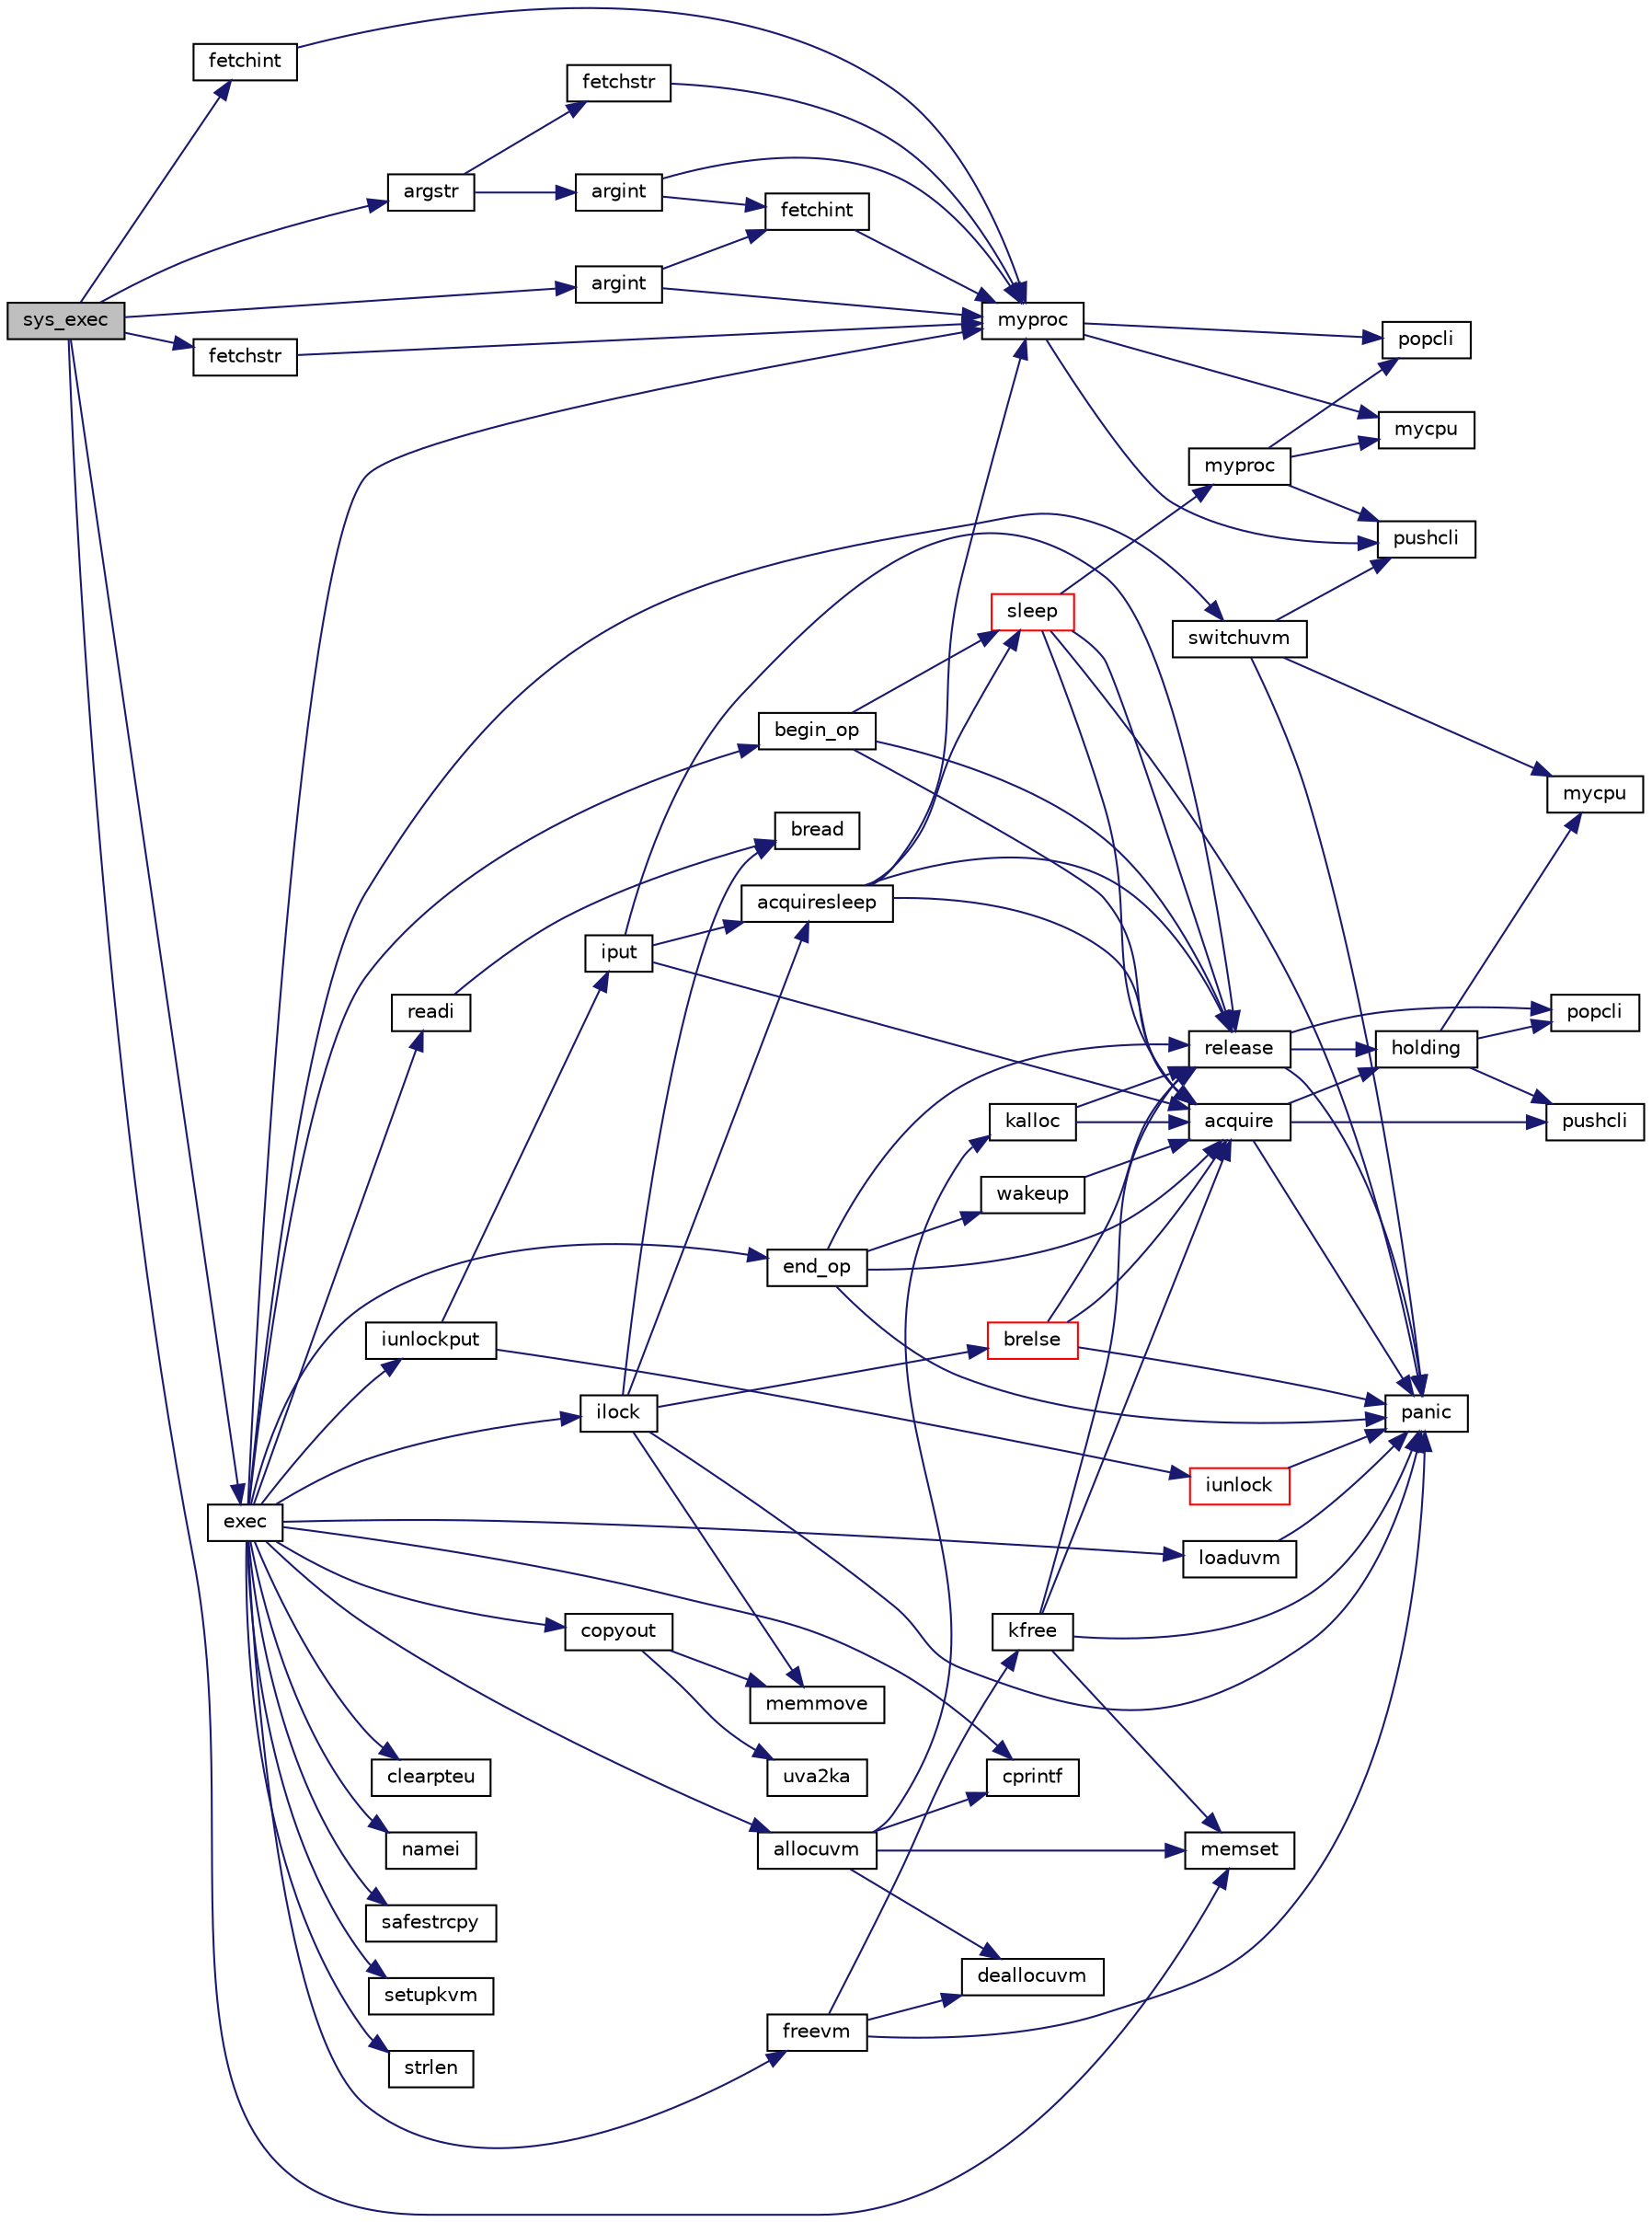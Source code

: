 digraph "sys_exec"
{
 // LATEX_PDF_SIZE
  edge [fontname="Helvetica",fontsize="10",labelfontname="Helvetica",labelfontsize="10"];
  node [fontname="Helvetica",fontsize="10",shape=record];
  rankdir="LR";
  Node1 [label="sys_exec",height=0.2,width=0.4,color="black", fillcolor="grey75", style="filled", fontcolor="black",tooltip=" "];
  Node1 -> Node2 [color="midnightblue",fontsize="10",style="solid"];
  Node2 [label="argint",height=0.2,width=0.4,color="black", fillcolor="white", style="filled",URL="$d5/d64/defs_8h.html#a75bc8d8c7ea0b4b39d4f470e18e0dba7",tooltip=" "];
  Node2 -> Node3 [color="midnightblue",fontsize="10",style="solid"];
  Node3 [label="fetchint",height=0.2,width=0.4,color="black", fillcolor="white", style="filled",URL="$db/dd8/syscall_8c.html#a918cadc6c55aa7ac38982659c27a3a75",tooltip=" "];
  Node3 -> Node4 [color="midnightblue",fontsize="10",style="solid"];
  Node4 [label="myproc",height=0.2,width=0.4,color="black", fillcolor="white", style="filled",URL="$d5/d64/defs_8h.html#addb64b689e3c266aaa67cc0126bba441",tooltip=" "];
  Node4 -> Node5 [color="midnightblue",fontsize="10",style="solid"];
  Node5 [label="mycpu",height=0.2,width=0.4,color="black", fillcolor="white", style="filled",URL="$d3/dda/proc_8c.html#a6ab45dc363c8d9b7beb14c25be49c6d7",tooltip=" "];
  Node4 -> Node6 [color="midnightblue",fontsize="10",style="solid"];
  Node6 [label="popcli",height=0.2,width=0.4,color="black", fillcolor="white", style="filled",URL="$d5/d64/defs_8h.html#ae3424f669269fef400ce29c3aeb43fdb",tooltip=" "];
  Node4 -> Node7 [color="midnightblue",fontsize="10",style="solid"];
  Node7 [label="pushcli",height=0.2,width=0.4,color="black", fillcolor="white", style="filled",URL="$d5/d64/defs_8h.html#a206b749d1b7768dadce61cbcde7e0f1c",tooltip=" "];
  Node2 -> Node4 [color="midnightblue",fontsize="10",style="solid"];
  Node1 -> Node8 [color="midnightblue",fontsize="10",style="solid"];
  Node8 [label="argstr",height=0.2,width=0.4,color="black", fillcolor="white", style="filled",URL="$d5/d64/defs_8h.html#afc00cb2e6a06b1021f3d82fa4d0eff07",tooltip=" "];
  Node8 -> Node9 [color="midnightblue",fontsize="10",style="solid"];
  Node9 [label="argint",height=0.2,width=0.4,color="black", fillcolor="white", style="filled",URL="$db/dd8/syscall_8c.html#ade56ef2176f85cd61e7b91b400e7d4d3",tooltip=" "];
  Node9 -> Node3 [color="midnightblue",fontsize="10",style="solid"];
  Node9 -> Node4 [color="midnightblue",fontsize="10",style="solid"];
  Node8 -> Node10 [color="midnightblue",fontsize="10",style="solid"];
  Node10 [label="fetchstr",height=0.2,width=0.4,color="black", fillcolor="white", style="filled",URL="$db/dd8/syscall_8c.html#ace37b4584713ab6bda44a282a298961f",tooltip=" "];
  Node10 -> Node4 [color="midnightblue",fontsize="10",style="solid"];
  Node1 -> Node11 [color="midnightblue",fontsize="10",style="solid"];
  Node11 [label="exec",height=0.2,width=0.4,color="black", fillcolor="white", style="filled",URL="$d5/d64/defs_8h.html#aa7b4aae4a12acd187e23396214aeca47",tooltip=" "];
  Node11 -> Node12 [color="midnightblue",fontsize="10",style="solid"];
  Node12 [label="allocuvm",height=0.2,width=0.4,color="black", fillcolor="white", style="filled",URL="$d5/d64/defs_8h.html#a67f50b6f85756f02b5acdcb084d51b9f",tooltip=" "];
  Node12 -> Node13 [color="midnightblue",fontsize="10",style="solid"];
  Node13 [label="cprintf",height=0.2,width=0.4,color="black", fillcolor="white", style="filled",URL="$d0/d56/console_8c.html#a90f0742d846503e4ed1804f1df421ec6",tooltip=" "];
  Node12 -> Node14 [color="midnightblue",fontsize="10",style="solid"];
  Node14 [label="deallocuvm",height=0.2,width=0.4,color="black", fillcolor="white", style="filled",URL="$de/de9/vm_8c.html#a6d3019ea15a9bfdc5131ae97f3623c49",tooltip=" "];
  Node12 -> Node15 [color="midnightblue",fontsize="10",style="solid"];
  Node15 [label="kalloc",height=0.2,width=0.4,color="black", fillcolor="white", style="filled",URL="$d5/d64/defs_8h.html#a3af104ba40b66dcec8363ac5a70907ed",tooltip=" "];
  Node15 -> Node16 [color="midnightblue",fontsize="10",style="solid"];
  Node16 [label="acquire",height=0.2,width=0.4,color="black", fillcolor="white", style="filled",URL="$d5/d64/defs_8h.html#afe4ef8638f1ecb962a6e67fb086ee3b8",tooltip=" "];
  Node16 -> Node17 [color="midnightblue",fontsize="10",style="solid"];
  Node17 [label="holding",height=0.2,width=0.4,color="black", fillcolor="white", style="filled",URL="$d3/d2d/spinlock_8c.html#aea48df3e5cfb903179ad3dc78ab502d9",tooltip=" "];
  Node17 -> Node18 [color="midnightblue",fontsize="10",style="solid"];
  Node18 [label="mycpu",height=0.2,width=0.4,color="black", fillcolor="white", style="filled",URL="$d5/d64/defs_8h.html#a6ab45dc363c8d9b7beb14c25be49c6d7",tooltip=" "];
  Node17 -> Node19 [color="midnightblue",fontsize="10",style="solid"];
  Node19 [label="popcli",height=0.2,width=0.4,color="black", fillcolor="white", style="filled",URL="$d3/d2d/spinlock_8c.html#ae3424f669269fef400ce29c3aeb43fdb",tooltip=" "];
  Node17 -> Node20 [color="midnightblue",fontsize="10",style="solid"];
  Node20 [label="pushcli",height=0.2,width=0.4,color="black", fillcolor="white", style="filled",URL="$d3/d2d/spinlock_8c.html#a206b749d1b7768dadce61cbcde7e0f1c",tooltip=" "];
  Node16 -> Node21 [color="midnightblue",fontsize="10",style="solid"];
  Node21 [label="panic",height=0.2,width=0.4,color="black", fillcolor="white", style="filled",URL="$d0/d56/console_8c.html#a95c0aca5d6d7487933984f08b189917a",tooltip=" "];
  Node16 -> Node20 [color="midnightblue",fontsize="10",style="solid"];
  Node15 -> Node22 [color="midnightblue",fontsize="10",style="solid"];
  Node22 [label="release",height=0.2,width=0.4,color="black", fillcolor="white", style="filled",URL="$d5/d64/defs_8h.html#a4f8616948f3dbce65671f666eed1d669",tooltip=" "];
  Node22 -> Node17 [color="midnightblue",fontsize="10",style="solid"];
  Node22 -> Node21 [color="midnightblue",fontsize="10",style="solid"];
  Node22 -> Node19 [color="midnightblue",fontsize="10",style="solid"];
  Node12 -> Node23 [color="midnightblue",fontsize="10",style="solid"];
  Node23 [label="memset",height=0.2,width=0.4,color="black", fillcolor="white", style="filled",URL="$d5/d64/defs_8h.html#a9d55c9f035076ed1a90b6452770d0b62",tooltip=" "];
  Node11 -> Node24 [color="midnightblue",fontsize="10",style="solid"];
  Node24 [label="begin_op",height=0.2,width=0.4,color="black", fillcolor="white", style="filled",URL="$d5/d64/defs_8h.html#a603ca98212e00d2ffdba7827ef0f1003",tooltip=" "];
  Node24 -> Node16 [color="midnightblue",fontsize="10",style="solid"];
  Node24 -> Node22 [color="midnightblue",fontsize="10",style="solid"];
  Node24 -> Node25 [color="midnightblue",fontsize="10",style="solid"];
  Node25 [label="sleep",height=0.2,width=0.4,color="red", fillcolor="white", style="filled",URL="$d5/d64/defs_8h.html#aca4a88f06b3ebbcc04330f7ae06c8507",tooltip=" "];
  Node25 -> Node16 [color="midnightblue",fontsize="10",style="solid"];
  Node25 -> Node26 [color="midnightblue",fontsize="10",style="solid"];
  Node26 [label="myproc",height=0.2,width=0.4,color="black", fillcolor="white", style="filled",URL="$d3/dda/proc_8c.html#aac2d0e6895b990d37e7c675637e9e40f",tooltip=" "];
  Node26 -> Node5 [color="midnightblue",fontsize="10",style="solid"];
  Node26 -> Node6 [color="midnightblue",fontsize="10",style="solid"];
  Node26 -> Node7 [color="midnightblue",fontsize="10",style="solid"];
  Node25 -> Node21 [color="midnightblue",fontsize="10",style="solid"];
  Node25 -> Node22 [color="midnightblue",fontsize="10",style="solid"];
  Node11 -> Node29 [color="midnightblue",fontsize="10",style="solid"];
  Node29 [label="clearpteu",height=0.2,width=0.4,color="black", fillcolor="white", style="filled",URL="$d5/d64/defs_8h.html#a795e27a0cb916cfb41411ebbb9669ddf",tooltip=" "];
  Node11 -> Node30 [color="midnightblue",fontsize="10",style="solid"];
  Node30 [label="copyout",height=0.2,width=0.4,color="black", fillcolor="white", style="filled",URL="$d5/d64/defs_8h.html#a11f5ff2e5bcd16968a88fcbb30db5a10",tooltip=" "];
  Node30 -> Node31 [color="midnightblue",fontsize="10",style="solid"];
  Node31 [label="memmove",height=0.2,width=0.4,color="black", fillcolor="white", style="filled",URL="$d5/d64/defs_8h.html#aa9c8577c0e9d233f85892ec2d9bfe212",tooltip=" "];
  Node30 -> Node32 [color="midnightblue",fontsize="10",style="solid"];
  Node32 [label="uva2ka",height=0.2,width=0.4,color="black", fillcolor="white", style="filled",URL="$de/de9/vm_8c.html#adefebae1abb3b54fd04d6d4858e7735b",tooltip=" "];
  Node11 -> Node13 [color="midnightblue",fontsize="10",style="solid"];
  Node11 -> Node33 [color="midnightblue",fontsize="10",style="solid"];
  Node33 [label="end_op",height=0.2,width=0.4,color="black", fillcolor="white", style="filled",URL="$d5/d64/defs_8h.html#a2504e37a109f9bae5ca11fe89e4e8fa1",tooltip=" "];
  Node33 -> Node16 [color="midnightblue",fontsize="10",style="solid"];
  Node33 -> Node21 [color="midnightblue",fontsize="10",style="solid"];
  Node33 -> Node22 [color="midnightblue",fontsize="10",style="solid"];
  Node33 -> Node34 [color="midnightblue",fontsize="10",style="solid"];
  Node34 [label="wakeup",height=0.2,width=0.4,color="black", fillcolor="white", style="filled",URL="$d5/d64/defs_8h.html#a245b56417239f499389b2e806bd99254",tooltip=" "];
  Node34 -> Node16 [color="midnightblue",fontsize="10",style="solid"];
  Node11 -> Node35 [color="midnightblue",fontsize="10",style="solid"];
  Node35 [label="freevm",height=0.2,width=0.4,color="black", fillcolor="white", style="filled",URL="$d5/d64/defs_8h.html#af24cf1756e19afd8be8c95d02262cf3a",tooltip=" "];
  Node35 -> Node14 [color="midnightblue",fontsize="10",style="solid"];
  Node35 -> Node36 [color="midnightblue",fontsize="10",style="solid"];
  Node36 [label="kfree",height=0.2,width=0.4,color="black", fillcolor="white", style="filled",URL="$d5/d64/defs_8h.html#ae79d6a7d0901b7c081cfded3f916d5bd",tooltip=" "];
  Node36 -> Node16 [color="midnightblue",fontsize="10",style="solid"];
  Node36 -> Node23 [color="midnightblue",fontsize="10",style="solid"];
  Node36 -> Node21 [color="midnightblue",fontsize="10",style="solid"];
  Node36 -> Node22 [color="midnightblue",fontsize="10",style="solid"];
  Node35 -> Node21 [color="midnightblue",fontsize="10",style="solid"];
  Node11 -> Node37 [color="midnightblue",fontsize="10",style="solid"];
  Node37 [label="ilock",height=0.2,width=0.4,color="black", fillcolor="white", style="filled",URL="$d5/d64/defs_8h.html#a29a4d743d41fe659f74b0a57fdc25012",tooltip=" "];
  Node37 -> Node38 [color="midnightblue",fontsize="10",style="solid"];
  Node38 [label="acquiresleep",height=0.2,width=0.4,color="black", fillcolor="white", style="filled",URL="$d5/d64/defs_8h.html#aecd4639fe2f9aaad8e8cee2b5e0688c3",tooltip=" "];
  Node38 -> Node16 [color="midnightblue",fontsize="10",style="solid"];
  Node38 -> Node4 [color="midnightblue",fontsize="10",style="solid"];
  Node38 -> Node22 [color="midnightblue",fontsize="10",style="solid"];
  Node38 -> Node25 [color="midnightblue",fontsize="10",style="solid"];
  Node37 -> Node39 [color="midnightblue",fontsize="10",style="solid"];
  Node39 [label="bread",height=0.2,width=0.4,color="black", fillcolor="white", style="filled",URL="$dc/de6/bio_8c.html#ae000984516278965dde3d125affd086c",tooltip=" "];
  Node37 -> Node40 [color="midnightblue",fontsize="10",style="solid"];
  Node40 [label="brelse",height=0.2,width=0.4,color="red", fillcolor="white", style="filled",URL="$dc/de6/bio_8c.html#ab5335aeb503731104314321a78a6d727",tooltip=" "];
  Node40 -> Node16 [color="midnightblue",fontsize="10",style="solid"];
  Node40 -> Node21 [color="midnightblue",fontsize="10",style="solid"];
  Node40 -> Node22 [color="midnightblue",fontsize="10",style="solid"];
  Node37 -> Node31 [color="midnightblue",fontsize="10",style="solid"];
  Node37 -> Node21 [color="midnightblue",fontsize="10",style="solid"];
  Node11 -> Node43 [color="midnightblue",fontsize="10",style="solid"];
  Node43 [label="iunlockput",height=0.2,width=0.4,color="black", fillcolor="white", style="filled",URL="$d5/d64/defs_8h.html#adff5bb5a1eeaf921853ec06479f8c49b",tooltip=" "];
  Node43 -> Node44 [color="midnightblue",fontsize="10",style="solid"];
  Node44 [label="iput",height=0.2,width=0.4,color="black", fillcolor="white", style="filled",URL="$d2/d5a/fs_8c.html#ab3c447f135c68e4c3c1f8d5866f6e77b",tooltip=" "];
  Node44 -> Node16 [color="midnightblue",fontsize="10",style="solid"];
  Node44 -> Node38 [color="midnightblue",fontsize="10",style="solid"];
  Node44 -> Node22 [color="midnightblue",fontsize="10",style="solid"];
  Node43 -> Node45 [color="midnightblue",fontsize="10",style="solid"];
  Node45 [label="iunlock",height=0.2,width=0.4,color="red", fillcolor="white", style="filled",URL="$d2/d5a/fs_8c.html#ae4e29916219b9293b37f9c34220694fe",tooltip=" "];
  Node45 -> Node21 [color="midnightblue",fontsize="10",style="solid"];
  Node11 -> Node46 [color="midnightblue",fontsize="10",style="solid"];
  Node46 [label="loaduvm",height=0.2,width=0.4,color="black", fillcolor="white", style="filled",URL="$d5/d64/defs_8h.html#a8a149272578e00e0ce70480004640679",tooltip=" "];
  Node46 -> Node21 [color="midnightblue",fontsize="10",style="solid"];
  Node11 -> Node4 [color="midnightblue",fontsize="10",style="solid"];
  Node11 -> Node47 [color="midnightblue",fontsize="10",style="solid"];
  Node47 [label="namei",height=0.2,width=0.4,color="black", fillcolor="white", style="filled",URL="$d5/d64/defs_8h.html#a29aa723e0b59f069c9eba588fdeb7e5a",tooltip=" "];
  Node11 -> Node48 [color="midnightblue",fontsize="10",style="solid"];
  Node48 [label="readi",height=0.2,width=0.4,color="black", fillcolor="white", style="filled",URL="$d5/d64/defs_8h.html#a2415273b06f31f0f2587b7325588a7e4",tooltip=" "];
  Node48 -> Node39 [color="midnightblue",fontsize="10",style="solid"];
  Node11 -> Node49 [color="midnightblue",fontsize="10",style="solid"];
  Node49 [label="safestrcpy",height=0.2,width=0.4,color="black", fillcolor="white", style="filled",URL="$d5/d64/defs_8h.html#a3e26eb6d2dbf34cf09486f4c0295ae3f",tooltip=" "];
  Node11 -> Node50 [color="midnightblue",fontsize="10",style="solid"];
  Node50 [label="setupkvm",height=0.2,width=0.4,color="black", fillcolor="white", style="filled",URL="$d5/d64/defs_8h.html#aa7dbd3b5c70eb93e0e7fb8331202821d",tooltip=" "];
  Node11 -> Node51 [color="midnightblue",fontsize="10",style="solid"];
  Node51 [label="strlen",height=0.2,width=0.4,color="black", fillcolor="white", style="filled",URL="$d5/d64/defs_8h.html#a5e5172aa1be36b8210c6dfd86800b44c",tooltip=" "];
  Node11 -> Node52 [color="midnightblue",fontsize="10",style="solid"];
  Node52 [label="switchuvm",height=0.2,width=0.4,color="black", fillcolor="white", style="filled",URL="$d5/d64/defs_8h.html#ad43d81fa3edec39a200abd0853bc84b1",tooltip=" "];
  Node52 -> Node18 [color="midnightblue",fontsize="10",style="solid"];
  Node52 -> Node21 [color="midnightblue",fontsize="10",style="solid"];
  Node52 -> Node7 [color="midnightblue",fontsize="10",style="solid"];
  Node1 -> Node53 [color="midnightblue",fontsize="10",style="solid"];
  Node53 [label="fetchint",height=0.2,width=0.4,color="black", fillcolor="white", style="filled",URL="$d5/d64/defs_8h.html#ab8c95490fad429ac2701653041f2efcf",tooltip=" "];
  Node53 -> Node4 [color="midnightblue",fontsize="10",style="solid"];
  Node1 -> Node54 [color="midnightblue",fontsize="10",style="solid"];
  Node54 [label="fetchstr",height=0.2,width=0.4,color="black", fillcolor="white", style="filled",URL="$d5/d64/defs_8h.html#a386d969a02c926521cf2e1816069a4dc",tooltip=" "];
  Node54 -> Node4 [color="midnightblue",fontsize="10",style="solid"];
  Node1 -> Node23 [color="midnightblue",fontsize="10",style="solid"];
}

